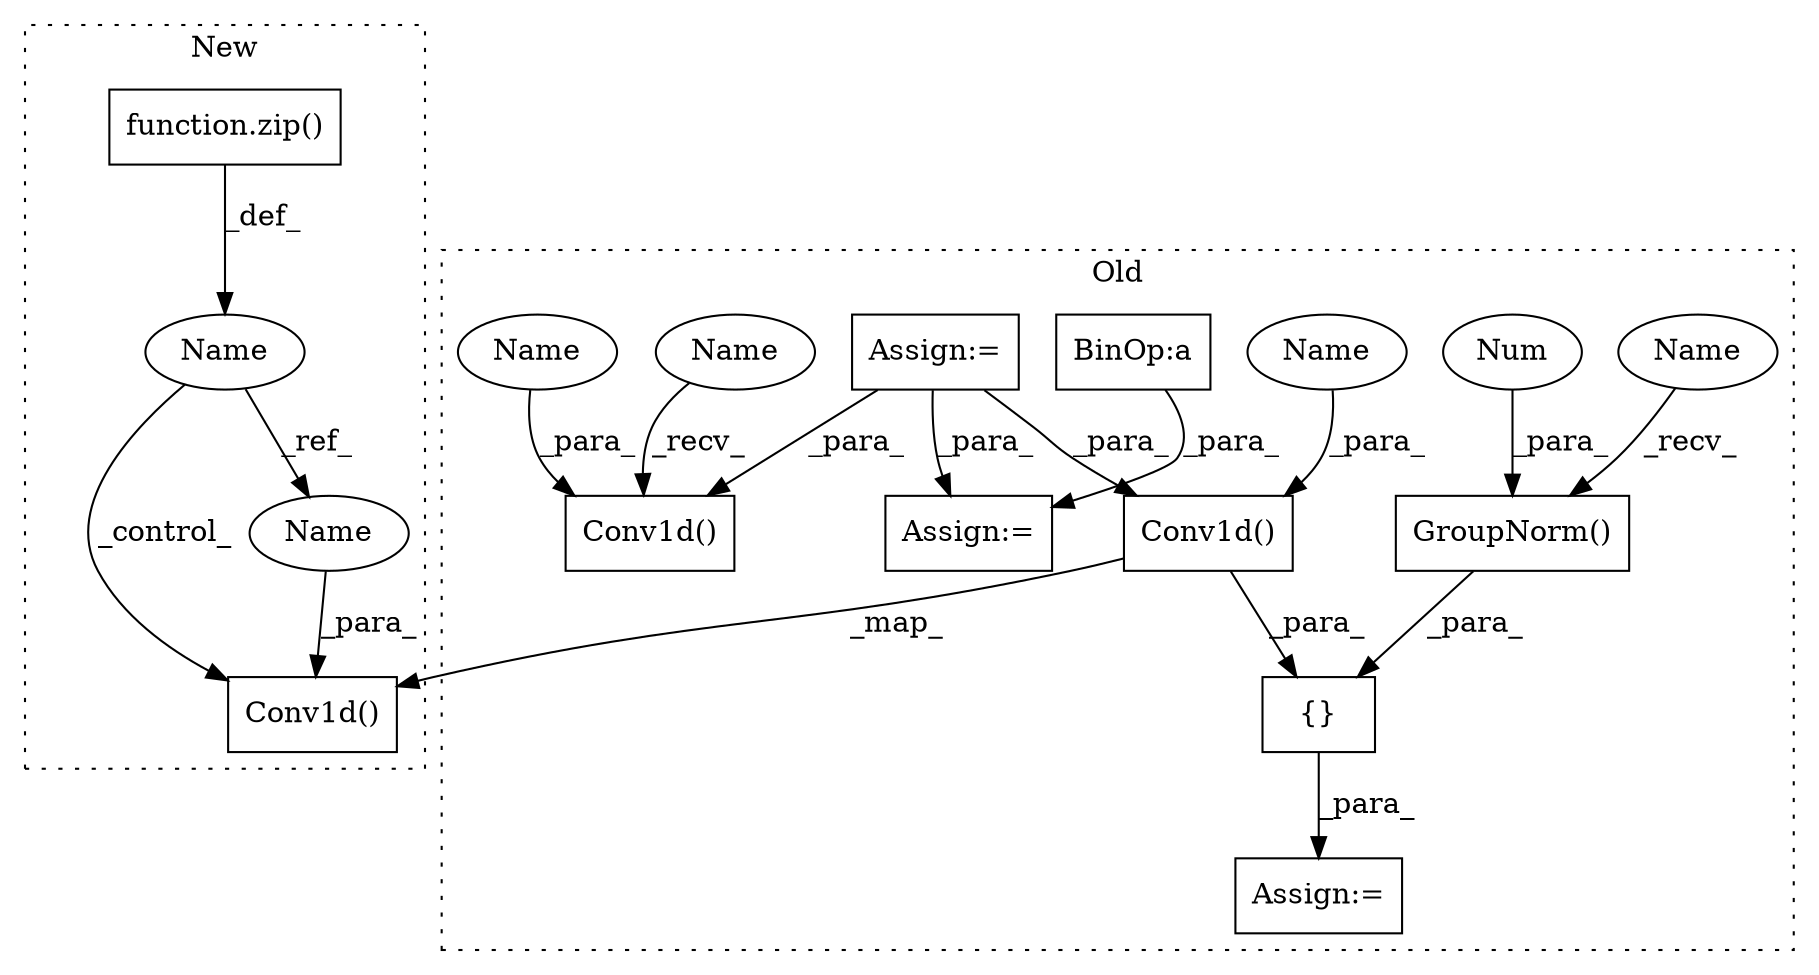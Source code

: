 digraph G {
subgraph cluster0 {
1 [label="GroupNorm()" a="75" s="12881,12898" l="13,1" shape="box"];
3 [label="{}" a="59" s="12799,12970" l="19,0" shape="box"];
4 [label="Num" a="76" s="12894" l="1" shape="ellipse"];
5 [label="Assign:=" a="68" s="12795" l="4" shape="box"];
6 [label="Conv1d()" a="75" s="12818,12841" l="10,21" shape="box"];
8 [label="Conv1d()" a="75" s="13006,13033" l="10,21" shape="box"];
10 [label="Assign:=" a="68" s="12701" l="3" shape="box"];
11 [label="Assign:=" a="68" s="12718" l="4" shape="box"];
12 [label="BinOp:a" a="82" s="12731" l="1" shape="box"];
14 [label="Name" a="87" s="12881" l="2" shape="ellipse"];
15 [label="Name" a="87" s="13006" l="2" shape="ellipse"];
16 [label="Name" a="87" s="12834" l="7" shape="ellipse"];
17 [label="Name" a="87" s="13026" l="7" shape="ellipse"];
label = "Old";
style="dotted";
}
subgraph cluster1 {
2 [label="function.zip()" a="75" s="4360,4394" l="4,1" shape="box"];
7 [label="Conv1d()" a="75" s="4435,4462" l="10,18" shape="box"];
9 [label="Name" a="87" s="4352" l="4" shape="ellipse"];
13 [label="Name" a="87" s="4458" l="4" shape="ellipse"];
label = "New";
style="dotted";
}
1 -> 3 [label="_para_"];
2 -> 9 [label="_def_"];
3 -> 5 [label="_para_"];
4 -> 1 [label="_para_"];
6 -> 3 [label="_para_"];
6 -> 7 [label="_map_"];
9 -> 13 [label="_ref_"];
9 -> 7 [label="_control_"];
10 -> 6 [label="_para_"];
10 -> 11 [label="_para_"];
10 -> 8 [label="_para_"];
12 -> 11 [label="_para_"];
13 -> 7 [label="_para_"];
14 -> 1 [label="_recv_"];
15 -> 8 [label="_recv_"];
16 -> 6 [label="_para_"];
17 -> 8 [label="_para_"];
}